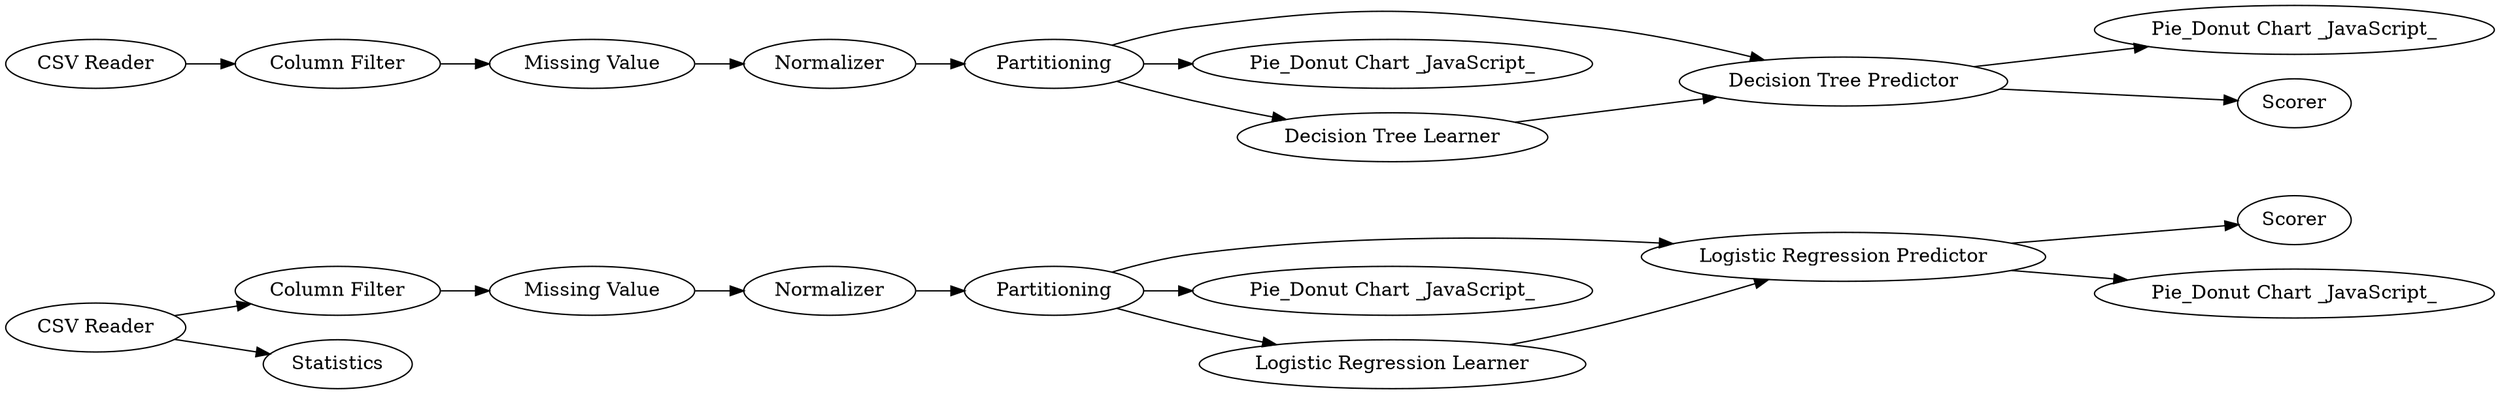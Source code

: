 digraph {
	7 -> 8
	4 -> 5
	13 -> 14
	17 -> 20
	12 -> 13
	5 -> 10
	11 -> 12
	17 -> 18
	1 -> 2
	14 -> 15
	5 -> 7
	15 -> 19
	15 -> 16
	15 -> 17
	6 -> 7
	7 -> 9
	1 -> 21
	3 -> 4
	5 -> 6
	2 -> 3
	16 -> 17
	7 [label="Logistic Regression Predictor"]
	9 [label="Pie_Donut Chart _JavaScript_"]
	21 [label=Statistics]
	18 [label=Scorer]
	8 [label=Scorer]
	17 [label="Decision Tree Predictor"]
	3 [label="Missing Value"]
	19 [label="Pie_Donut Chart _JavaScript_"]
	6 [label="Logistic Regression Learner"]
	15 [label=Partitioning]
	12 [label="Column Filter"]
	10 [label="Pie_Donut Chart _JavaScript_"]
	16 [label="Decision Tree Learner"]
	1 [label="CSV Reader"]
	11 [label="CSV Reader"]
	4 [label=Normalizer]
	14 [label=Normalizer]
	5 [label=Partitioning]
	13 [label="Missing Value"]
	20 [label="Pie_Donut Chart _JavaScript_"]
	2 [label="Column Filter"]
	rankdir=LR
}
